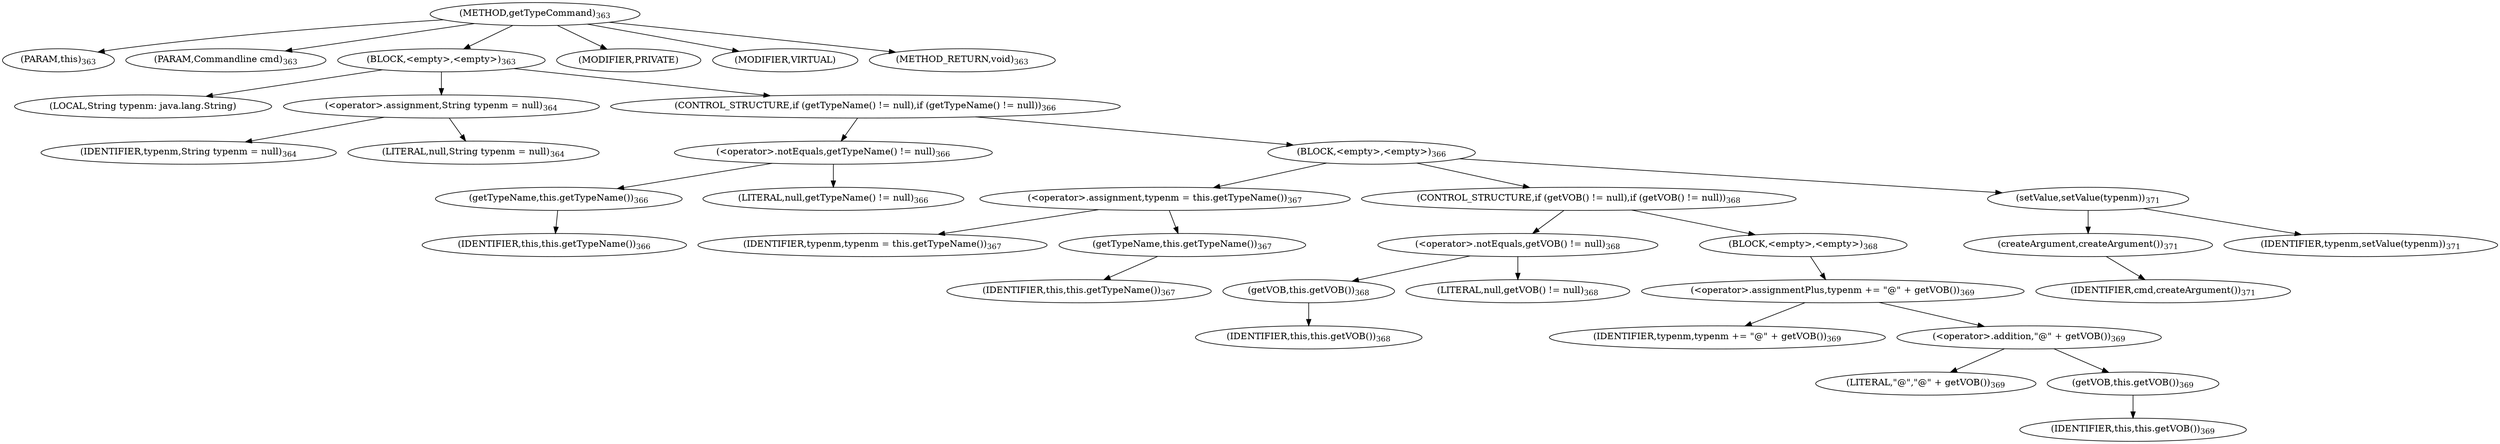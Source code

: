 digraph "getTypeCommand" {  
"453" [label = <(METHOD,getTypeCommand)<SUB>363</SUB>> ]
"40" [label = <(PARAM,this)<SUB>363</SUB>> ]
"454" [label = <(PARAM,Commandline cmd)<SUB>363</SUB>> ]
"455" [label = <(BLOCK,&lt;empty&gt;,&lt;empty&gt;)<SUB>363</SUB>> ]
"456" [label = <(LOCAL,String typenm: java.lang.String)> ]
"457" [label = <(&lt;operator&gt;.assignment,String typenm = null)<SUB>364</SUB>> ]
"458" [label = <(IDENTIFIER,typenm,String typenm = null)<SUB>364</SUB>> ]
"459" [label = <(LITERAL,null,String typenm = null)<SUB>364</SUB>> ]
"460" [label = <(CONTROL_STRUCTURE,if (getTypeName() != null),if (getTypeName() != null))<SUB>366</SUB>> ]
"461" [label = <(&lt;operator&gt;.notEquals,getTypeName() != null)<SUB>366</SUB>> ]
"462" [label = <(getTypeName,this.getTypeName())<SUB>366</SUB>> ]
"39" [label = <(IDENTIFIER,this,this.getTypeName())<SUB>366</SUB>> ]
"463" [label = <(LITERAL,null,getTypeName() != null)<SUB>366</SUB>> ]
"464" [label = <(BLOCK,&lt;empty&gt;,&lt;empty&gt;)<SUB>366</SUB>> ]
"465" [label = <(&lt;operator&gt;.assignment,typenm = this.getTypeName())<SUB>367</SUB>> ]
"466" [label = <(IDENTIFIER,typenm,typenm = this.getTypeName())<SUB>367</SUB>> ]
"467" [label = <(getTypeName,this.getTypeName())<SUB>367</SUB>> ]
"41" [label = <(IDENTIFIER,this,this.getTypeName())<SUB>367</SUB>> ]
"468" [label = <(CONTROL_STRUCTURE,if (getVOB() != null),if (getVOB() != null))<SUB>368</SUB>> ]
"469" [label = <(&lt;operator&gt;.notEquals,getVOB() != null)<SUB>368</SUB>> ]
"470" [label = <(getVOB,this.getVOB())<SUB>368</SUB>> ]
"42" [label = <(IDENTIFIER,this,this.getVOB())<SUB>368</SUB>> ]
"471" [label = <(LITERAL,null,getVOB() != null)<SUB>368</SUB>> ]
"472" [label = <(BLOCK,&lt;empty&gt;,&lt;empty&gt;)<SUB>368</SUB>> ]
"473" [label = <(&lt;operator&gt;.assignmentPlus,typenm += &quot;@&quot; + getVOB())<SUB>369</SUB>> ]
"474" [label = <(IDENTIFIER,typenm,typenm += &quot;@&quot; + getVOB())<SUB>369</SUB>> ]
"475" [label = <(&lt;operator&gt;.addition,&quot;@&quot; + getVOB())<SUB>369</SUB>> ]
"476" [label = <(LITERAL,&quot;@&quot;,&quot;@&quot; + getVOB())<SUB>369</SUB>> ]
"477" [label = <(getVOB,this.getVOB())<SUB>369</SUB>> ]
"43" [label = <(IDENTIFIER,this,this.getVOB())<SUB>369</SUB>> ]
"478" [label = <(setValue,setValue(typenm))<SUB>371</SUB>> ]
"479" [label = <(createArgument,createArgument())<SUB>371</SUB>> ]
"480" [label = <(IDENTIFIER,cmd,createArgument())<SUB>371</SUB>> ]
"481" [label = <(IDENTIFIER,typenm,setValue(typenm))<SUB>371</SUB>> ]
"482" [label = <(MODIFIER,PRIVATE)> ]
"483" [label = <(MODIFIER,VIRTUAL)> ]
"484" [label = <(METHOD_RETURN,void)<SUB>363</SUB>> ]
  "453" -> "40" 
  "453" -> "454" 
  "453" -> "455" 
  "453" -> "482" 
  "453" -> "483" 
  "453" -> "484" 
  "455" -> "456" 
  "455" -> "457" 
  "455" -> "460" 
  "457" -> "458" 
  "457" -> "459" 
  "460" -> "461" 
  "460" -> "464" 
  "461" -> "462" 
  "461" -> "463" 
  "462" -> "39" 
  "464" -> "465" 
  "464" -> "468" 
  "464" -> "478" 
  "465" -> "466" 
  "465" -> "467" 
  "467" -> "41" 
  "468" -> "469" 
  "468" -> "472" 
  "469" -> "470" 
  "469" -> "471" 
  "470" -> "42" 
  "472" -> "473" 
  "473" -> "474" 
  "473" -> "475" 
  "475" -> "476" 
  "475" -> "477" 
  "477" -> "43" 
  "478" -> "479" 
  "478" -> "481" 
  "479" -> "480" 
}
